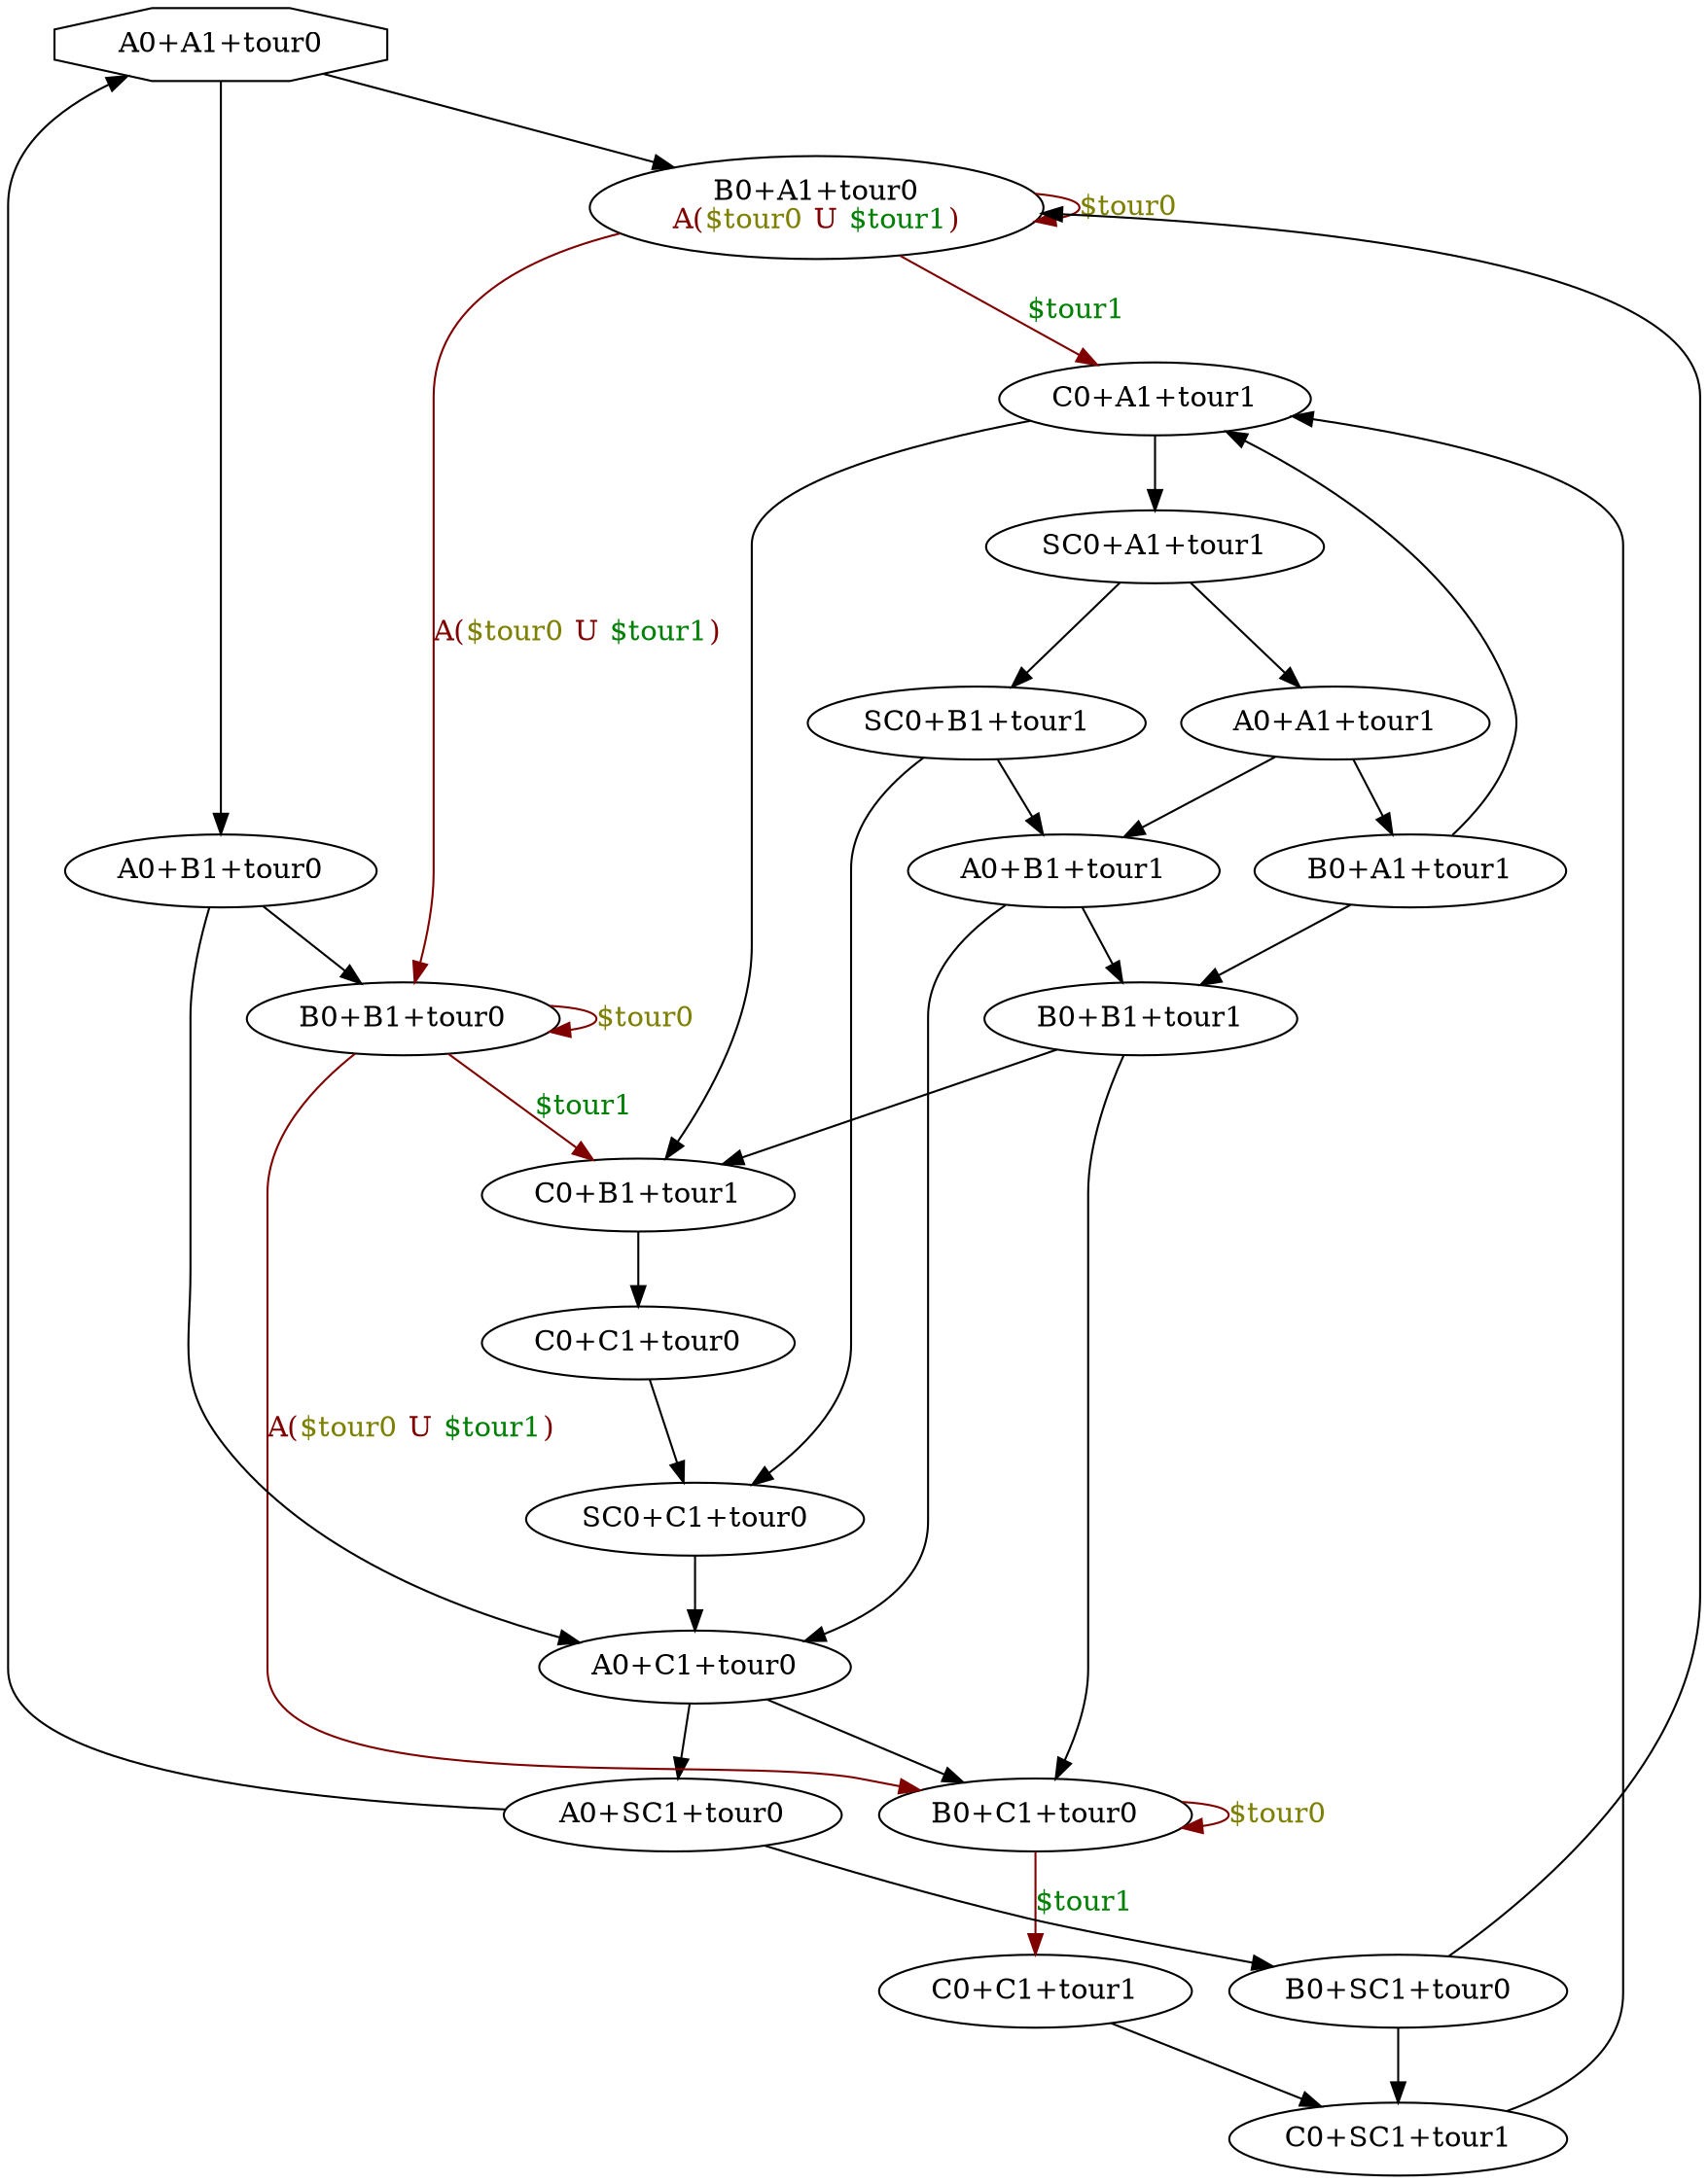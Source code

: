 digraph system {
N0 [label=<A0+A1+tour0>,shape=octagon]
N1 [label=<B0+A1+tour0<BR/><FONT COLOR="0.0 1 0.5">A(<FONT COLOR="0.17 1 0.5">$tour0</FONT> U <FONT COLOR="0.34 1 0.5">$tour1</FONT>)</FONT>>]
N2 [label=<C0+A1+tour1>]
N3 [label=<SC0+A1+tour1>]
N4 [label=<A0+A1+tour1>]
N5 [label=<B0+A1+tour1>]
N6 [label=<B0+B1+tour1>]
N7 [label=<C0+B1+tour1>]
N8 [label=<C0+C1+tour0>]
N9 [label=<SC0+C1+tour0>]
N10 [label=<A0+C1+tour0>]
N11 [label=<B0+C1+tour0>]
N12 [label=<C0+C1+tour1>]
N13 [label=<C0+SC1+tour1>]
N14 [label=<A0+SC1+tour0>]
N15 [label=<B0+SC1+tour0>]
N16 [label=<A0+B1+tour1>]
N17 [label=<SC0+B1+tour1>]
N18 [label=<B0+B1+tour0>]
N19 [label=<A0+B1+tour0>]
N0 -> N1
N0 -> N19
N2 -> N3
N2 -> N7
N3 -> N4
N3 -> N17
N4 -> N5
N4 -> N16
N5 -> N2
N5 -> N6
N6 -> N7
N6 -> N11
N7 -> N8
N8 -> N9
N9 -> N10
N10 -> N11
N10 -> N14
N12 -> N13
N13 -> N2
N14 -> N15
N14 -> N0
N15 -> N13
N15 -> N1
N16 -> N6
N16 -> N10
N17 -> N16
N17 -> N9
N19 -> N18
N19 -> N10
N1 -> N2 [color="0.0 1 0.5",label=<<FONT COLOR="0.34 1 0.5">$tour1</FONT>>]
N18 -> N7 [color="0.0 1 0.5",label=<<FONT COLOR="0.34 1 0.5">$tour1</FONT>>]
N11 -> N12 [color="0.0 1 0.5",label=<<FONT COLOR="0.34 1 0.5">$tour1</FONT>>]
N11 -> N11 [color="0.0 1 0.5",label=<<FONT COLOR="0.17 1 0.5">$tour0</FONT>>]
N1 -> N1 [color="0.0 1 0.5",label=<<FONT COLOR="0.17 1 0.5">$tour0</FONT>>]
N1 -> N18 [color="0.0 1 0.5",label=<<FONT COLOR="0.0 1 0.5">A(<FONT COLOR="0.17 1 0.5">$tour0</FONT> U <FONT COLOR="0.34 1 0.5">$tour1</FONT>)</FONT>>]
N18 -> N11 [color="0.0 1 0.5",label=<<FONT COLOR="0.0 1 0.5">A(<FONT COLOR="0.17 1 0.5">$tour0</FONT> U <FONT COLOR="0.34 1 0.5">$tour1</FONT>)</FONT>>]
N18 -> N18 [color="0.0 1 0.5",label=<<FONT COLOR="0.17 1 0.5">$tour0</FONT>>]
}
